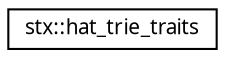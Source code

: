 digraph G
{
  edge [fontname="FreeSans.ttf",fontsize="10",labelfontname="FreeSans.ttf",labelfontsize="10"];
  node [fontname="FreeSans.ttf",fontsize="10",shape=record];
  rankdir=LR;
  Node1 [label="stx::hat_trie_traits",height=0.2,width=0.4,color="black", fillcolor="white", style="filled",URL="$classstx_1_1hat__trie__traits.html"];
}
